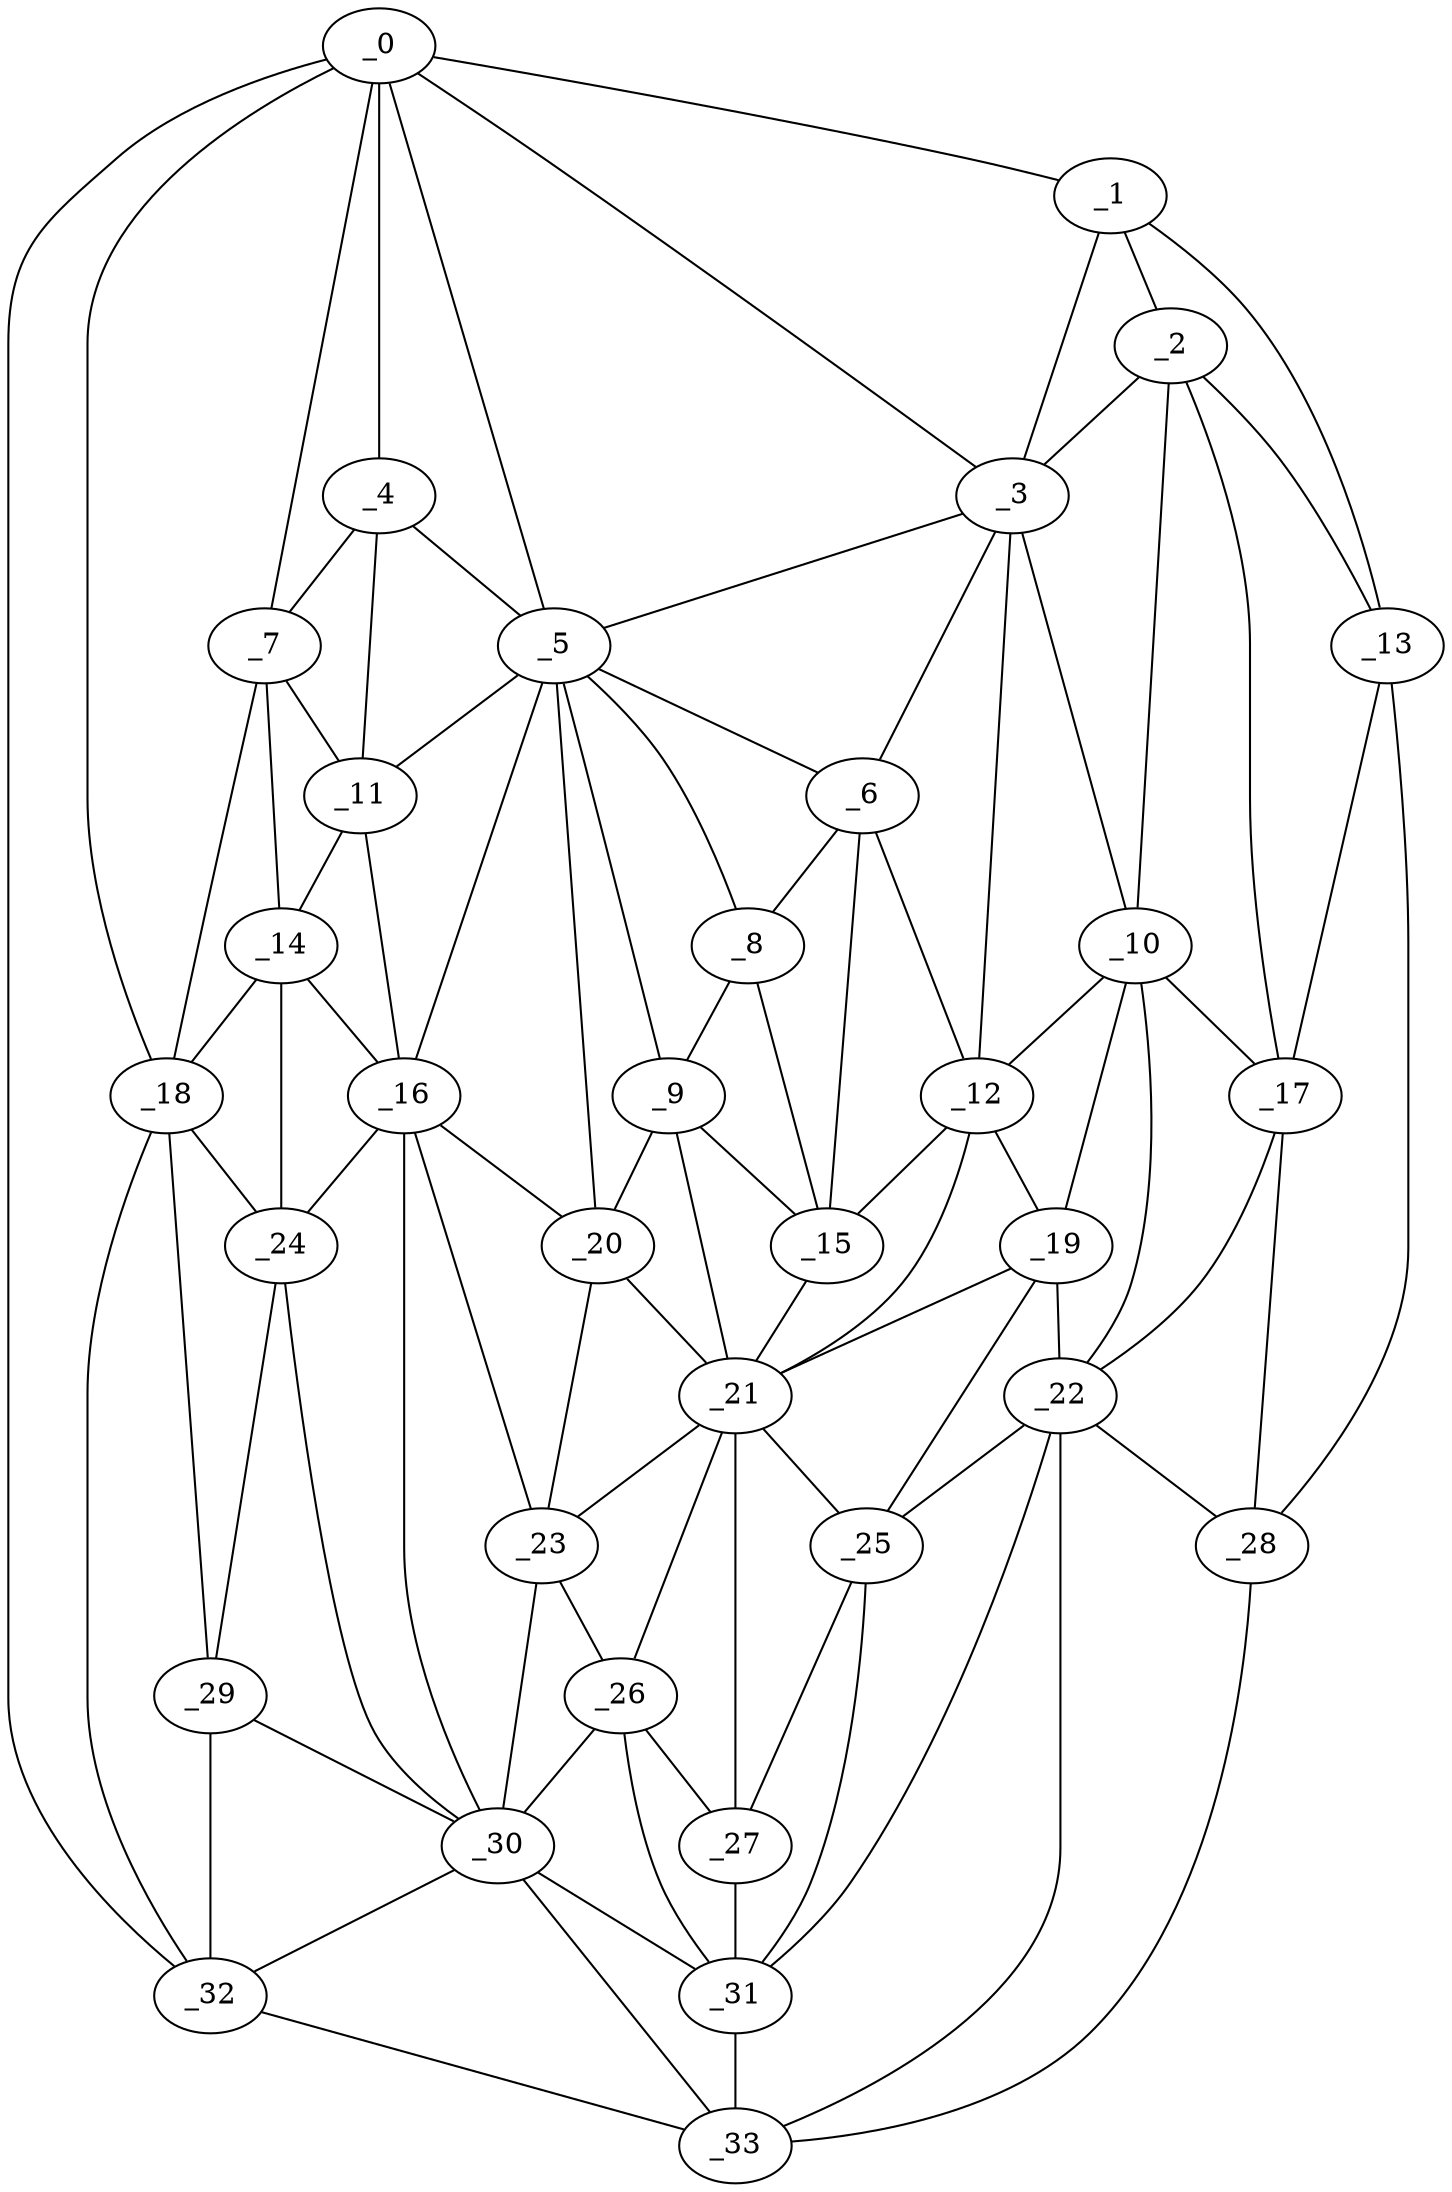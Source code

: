 graph "obj22__330.gxl" {
	_0	 [x=40,
		y=12];
	_1	 [x=42,
		y=124];
	_0 -- _1	 [valence=1];
	_3	 [x=53,
		y=85];
	_0 -- _3	 [valence=2];
	_4	 [x=55,
		y=33];
	_0 -- _4	 [valence=2];
	_5	 [x=56,
		y=63];
	_0 -- _5	 [valence=1];
	_7	 [x=59,
		y=26];
	_0 -- _7	 [valence=1];
	_18	 [x=70,
		y=24];
	_0 -- _18	 [valence=2];
	_32	 [x=90,
		y=7];
	_0 -- _32	 [valence=1];
	_2	 [x=52,
		y=108];
	_1 -- _2	 [valence=1];
	_1 -- _3	 [valence=2];
	_13	 [x=66,
		y=125];
	_1 -- _13	 [valence=1];
	_2 -- _3	 [valence=2];
	_10	 [x=62,
		y=91];
	_2 -- _10	 [valence=1];
	_2 -- _13	 [valence=2];
	_17	 [x=68,
		y=110];
	_2 -- _17	 [valence=1];
	_3 -- _5	 [valence=2];
	_6	 [x=57,
		y=76];
	_3 -- _6	 [valence=2];
	_3 -- _10	 [valence=1];
	_12	 [x=65,
		y=80];
	_3 -- _12	 [valence=2];
	_4 -- _5	 [valence=1];
	_4 -- _7	 [valence=2];
	_11	 [x=64,
		y=37];
	_4 -- _11	 [valence=1];
	_5 -- _6	 [valence=2];
	_8	 [x=60,
		y=71];
	_5 -- _8	 [valence=2];
	_9	 [x=62,
		y=66];
	_5 -- _9	 [valence=1];
	_5 -- _11	 [valence=2];
	_16	 [x=68,
		y=43];
	_5 -- _16	 [valence=1];
	_20	 [x=71,
		y=60];
	_5 -- _20	 [valence=1];
	_6 -- _8	 [valence=2];
	_6 -- _12	 [valence=1];
	_15	 [x=67,
		y=75];
	_6 -- _15	 [valence=2];
	_7 -- _11	 [valence=2];
	_14	 [x=67,
		y=31];
	_7 -- _14	 [valence=2];
	_7 -- _18	 [valence=2];
	_8 -- _9	 [valence=2];
	_8 -- _15	 [valence=2];
	_9 -- _15	 [valence=2];
	_9 -- _20	 [valence=2];
	_21	 [x=74,
		y=74];
	_9 -- _21	 [valence=2];
	_10 -- _12	 [valence=2];
	_10 -- _17	 [valence=2];
	_19	 [x=70,
		y=88];
	_10 -- _19	 [valence=1];
	_22	 [x=76,
		y=107];
	_10 -- _22	 [valence=1];
	_11 -- _14	 [valence=2];
	_11 -- _16	 [valence=2];
	_12 -- _15	 [valence=2];
	_12 -- _19	 [valence=1];
	_12 -- _21	 [valence=2];
	_13 -- _17	 [valence=1];
	_28	 [x=84,
		y=120];
	_13 -- _28	 [valence=1];
	_14 -- _16	 [valence=1];
	_14 -- _18	 [valence=2];
	_24	 [x=80,
		y=29];
	_14 -- _24	 [valence=2];
	_15 -- _21	 [valence=1];
	_16 -- _20	 [valence=2];
	_23	 [x=77,
		y=58];
	_16 -- _23	 [valence=2];
	_16 -- _24	 [valence=2];
	_30	 [x=85,
		y=56];
	_16 -- _30	 [valence=1];
	_17 -- _22	 [valence=1];
	_17 -- _28	 [valence=2];
	_18 -- _24	 [valence=2];
	_29	 [x=85,
		y=20];
	_18 -- _29	 [valence=2];
	_18 -- _32	 [valence=2];
	_19 -- _21	 [valence=2];
	_19 -- _22	 [valence=2];
	_25	 [x=80,
		y=86];
	_19 -- _25	 [valence=1];
	_20 -- _21	 [valence=1];
	_20 -- _23	 [valence=1];
	_21 -- _23	 [valence=2];
	_21 -- _25	 [valence=2];
	_26	 [x=82,
		y=73];
	_21 -- _26	 [valence=2];
	_27	 [x=82,
		y=79];
	_21 -- _27	 [valence=1];
	_22 -- _25	 [valence=1];
	_22 -- _28	 [valence=2];
	_31	 [x=85,
		y=84];
	_22 -- _31	 [valence=2];
	_33	 [x=92,
		y=116];
	_22 -- _33	 [valence=2];
	_23 -- _26	 [valence=2];
	_23 -- _30	 [valence=2];
	_24 -- _29	 [valence=1];
	_24 -- _30	 [valence=2];
	_25 -- _27	 [valence=2];
	_25 -- _31	 [valence=1];
	_26 -- _27	 [valence=1];
	_26 -- _30	 [valence=2];
	_26 -- _31	 [valence=2];
	_27 -- _31	 [valence=2];
	_28 -- _33	 [valence=1];
	_29 -- _30	 [valence=1];
	_29 -- _32	 [valence=2];
	_30 -- _31	 [valence=1];
	_30 -- _32	 [valence=2];
	_30 -- _33	 [valence=1];
	_31 -- _33	 [valence=2];
	_32 -- _33	 [valence=1];
}
